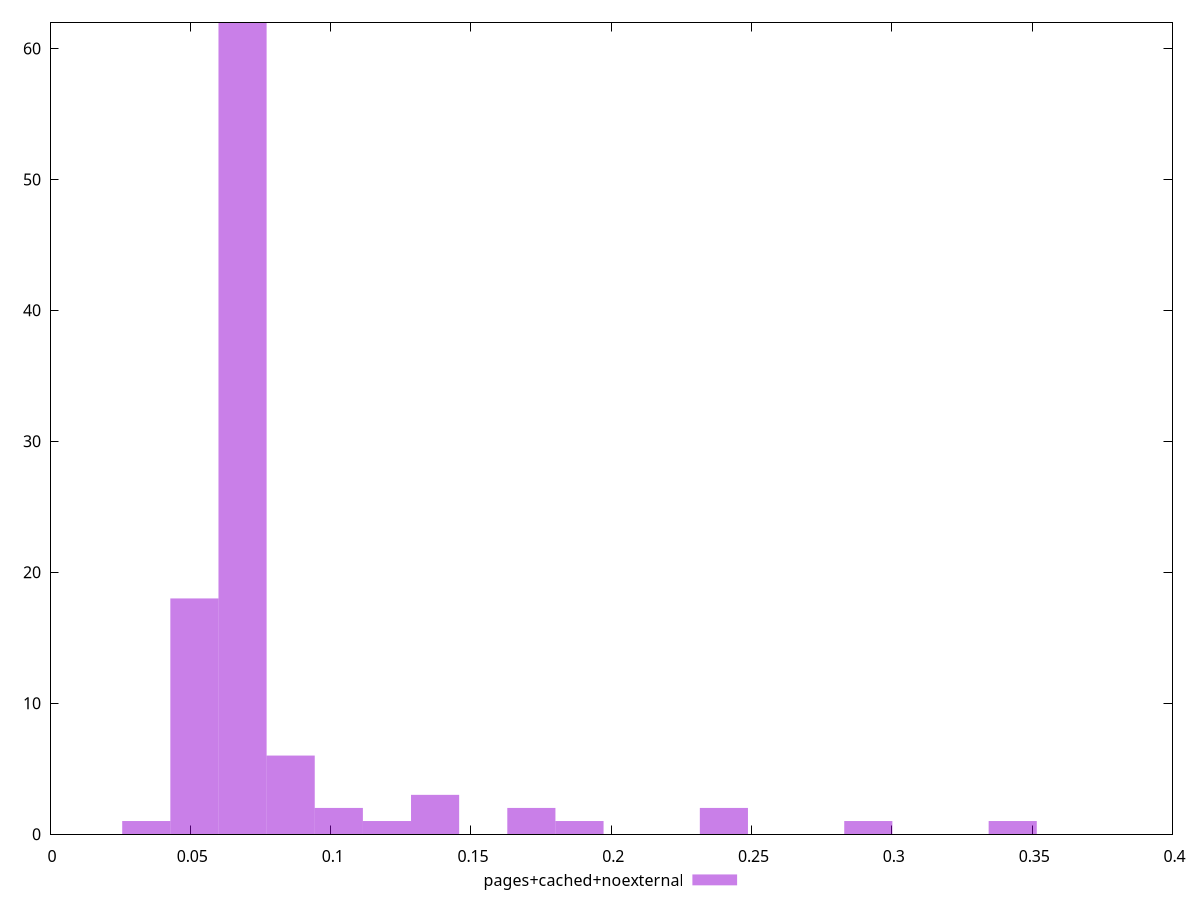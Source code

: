 $_pagesCachedNoexternal <<EOF
0.051459275989491765 18
0.06861236798598902 62
0.13722473597197804 3
0.08576545998248628 6
0.10291855197898353 2
0.29160256394045336 1
0.3430618399299451 1
0.24014328795096157 2
0.17153091996497255 2
0.03430618399299451 1
0.12007164397548079 1
0.1886840119614698 1
EOF
set key outside below
set terminal pngcairo
set output "report_00005_2020-11-02T22-26-11.212Z/network-rtt/pages+cached+noexternal//raw_hist.png"
set yrange [0:62]
set boxwidth 0.017153091996497255
set style fill transparent solid 0.5 noborder
plot $_pagesCachedNoexternal title "pages+cached+noexternal" with boxes ,
